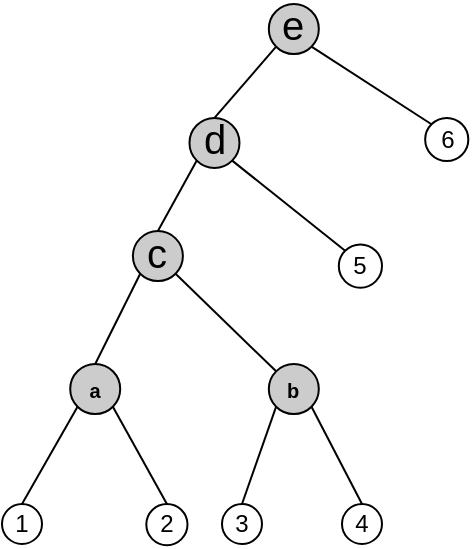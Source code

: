 <mxfile version="22.1.21" type="github">
  <diagram name="Page-1" id="9nLId5k3Yff63Bz5OH_D">
    <mxGraphModel dx="-207" dy="1472" grid="1" gridSize="10" guides="1" tooltips="1" connect="1" arrows="1" fold="1" page="1" pageScale="1" pageWidth="850" pageHeight="1100" math="0" shadow="0">
      <root>
        <mxCell id="0" />
        <mxCell id="1" parent="0" />
        <mxCell id="TPjln3N7VkVI3ZfMpHSB-58" value="&lt;b style=&quot;font-size: 10px;&quot;&gt;b&lt;br style=&quot;font-size: 10px;&quot;&gt;&lt;/b&gt;" style="ellipse;whiteSpace=wrap;html=1;aspect=fixed;fontSize=10;fillColor=#CCCCCC;" parent="1" vertex="1">
          <mxGeometry x="1053.41" y="-669.994" width="25" height="25" as="geometry" />
        </mxCell>
        <mxCell id="TPjln3N7VkVI3ZfMpHSB-59" value="&lt;span style=&quot;font-size: 20px;&quot;&gt;&lt;font style=&quot;font-size: 20px;&quot;&gt;e&lt;/font&gt;&lt;br style=&quot;font-size: 20px;&quot;&gt;&lt;/span&gt;" style="ellipse;whiteSpace=wrap;html=1;aspect=fixed;fontSize=20;fillColor=#CCCCCC;verticalAlign=bottom;fontStyle=0" parent="1" vertex="1">
          <mxGeometry x="1053.411" y="-850" width="25" height="25" as="geometry" />
        </mxCell>
        <mxCell id="TPjln3N7VkVI3ZfMpHSB-60" value="1" style="ellipse;whiteSpace=wrap;html=1;aspect=fixed;fontSize=12;" parent="1" vertex="1">
          <mxGeometry x="920" y="-600.0" width="20" height="20" as="geometry" />
        </mxCell>
        <mxCell id="TPjln3N7VkVI3ZfMpHSB-61" value="3" style="ellipse;whiteSpace=wrap;html=1;aspect=fixed;fontSize=12;" parent="1" vertex="1">
          <mxGeometry x="1030.0" y="-600.0" width="20" height="20" as="geometry" />
        </mxCell>
        <mxCell id="TPjln3N7VkVI3ZfMpHSB-62" value="4" style="ellipse;whiteSpace=wrap;html=1;aspect=fixed;fontSize=12;" parent="1" vertex="1">
          <mxGeometry x="1090.0" y="-600.0" width="20" height="20" as="geometry" />
        </mxCell>
        <mxCell id="TPjln3N7VkVI3ZfMpHSB-63" value="5" style="ellipse;whiteSpace=wrap;html=1;aspect=fixed;fontSize=12;" parent="1" vertex="1">
          <mxGeometry x="1088.414" y="-729.75" width="21.581" height="21.581" as="geometry" />
        </mxCell>
        <mxCell id="TPjln3N7VkVI3ZfMpHSB-65" value="&lt;b style=&quot;font-size: 10px;&quot;&gt;a&lt;br style=&quot;font-size: 10px;&quot;&gt;&lt;/b&gt;" style="ellipse;whiteSpace=wrap;html=1;aspect=fixed;fontSize=10;fillColor=#CCCCCC;" parent="1" vertex="1">
          <mxGeometry x="954.103" y="-669.998" width="25" height="25" as="geometry" />
        </mxCell>
        <mxCell id="TPjln3N7VkVI3ZfMpHSB-66" value="2" style="ellipse;whiteSpace=wrap;html=1;aspect=fixed;fontSize=12;" parent="1" vertex="1">
          <mxGeometry x="992.16" y="-600.0" width="20.581" height="20.58" as="geometry" />
        </mxCell>
        <mxCell id="TPjln3N7VkVI3ZfMpHSB-68" value="6" style="ellipse;whiteSpace=wrap;html=1;aspect=fixed;fontSize=12;" parent="1" vertex="1">
          <mxGeometry x="1131.584" y="-793.04" width="21.581" height="21.581" as="geometry" />
        </mxCell>
        <mxCell id="TPjln3N7VkVI3ZfMpHSB-69" value="&lt;span style=&quot;font-size: 20px;&quot;&gt;&lt;font style=&quot;font-size: 20px;&quot;&gt;d&lt;/font&gt;&lt;br style=&quot;font-size: 20px;&quot;&gt;&lt;/span&gt;" style="ellipse;whiteSpace=wrap;html=1;aspect=fixed;fontSize=20;fillColor=#CCCCCC;verticalAlign=bottom;fontStyle=0" parent="1" vertex="1">
          <mxGeometry x="1013.741" y="-793.04" width="25" height="25" as="geometry" />
        </mxCell>
        <mxCell id="TPjln3N7VkVI3ZfMpHSB-70" value="&lt;span style=&quot;font-size: 20px;&quot;&gt;&lt;span style=&quot;font-size: 20px;&quot;&gt;c&lt;/span&gt;&lt;br style=&quot;font-size: 20px;&quot;&gt;&lt;/span&gt;" style="ellipse;whiteSpace=wrap;html=1;fontSize=20;fillColor=#CCCCCC;aspect=fixed;align=center;verticalAlign=bottom;fontStyle=0" parent="1" vertex="1">
          <mxGeometry x="985.451" y="-736.46" width="25" height="25" as="geometry" />
        </mxCell>
        <mxCell id="TPjln3N7VkVI3ZfMpHSB-71" value="" style="endArrow=none;html=1;rounded=0;entryX=1;entryY=1;entryDx=0;entryDy=0;exitX=0.5;exitY=0;exitDx=0;exitDy=0;" parent="1" source="TPjln3N7VkVI3ZfMpHSB-66" target="TPjln3N7VkVI3ZfMpHSB-65" edge="1">
          <mxGeometry width="50" height="50" relative="1" as="geometry">
            <mxPoint x="1170" y="-690" as="sourcePoint" />
            <mxPoint x="1220" y="-740" as="targetPoint" />
          </mxGeometry>
        </mxCell>
        <mxCell id="TPjln3N7VkVI3ZfMpHSB-72" value="" style="endArrow=none;html=1;rounded=0;exitX=0;exitY=1;exitDx=0;exitDy=0;entryX=0.5;entryY=0;entryDx=0;entryDy=0;" parent="1" source="TPjln3N7VkVI3ZfMpHSB-65" target="TPjln3N7VkVI3ZfMpHSB-60" edge="1">
          <mxGeometry width="50" height="50" relative="1" as="geometry">
            <mxPoint x="1100" y="-660" as="sourcePoint" />
            <mxPoint x="1150" y="-710" as="targetPoint" />
          </mxGeometry>
        </mxCell>
        <mxCell id="TPjln3N7VkVI3ZfMpHSB-73" value="" style="endArrow=none;html=1;rounded=0;exitX=1;exitY=1;exitDx=0;exitDy=0;entryX=0;entryY=0;entryDx=0;entryDy=0;" parent="1" source="TPjln3N7VkVI3ZfMpHSB-70" target="TPjln3N7VkVI3ZfMpHSB-58" edge="1">
          <mxGeometry width="50" height="50" relative="1" as="geometry">
            <mxPoint x="1130" y="-680" as="sourcePoint" />
            <mxPoint x="1180" y="-730" as="targetPoint" />
          </mxGeometry>
        </mxCell>
        <mxCell id="TPjln3N7VkVI3ZfMpHSB-74" value="" style="endArrow=none;html=1;rounded=0;entryX=1;entryY=1;entryDx=0;entryDy=0;exitX=0;exitY=0;exitDx=0;exitDy=0;" parent="1" source="TPjln3N7VkVI3ZfMpHSB-63" target="TPjln3N7VkVI3ZfMpHSB-69" edge="1">
          <mxGeometry width="50" height="50" relative="1" as="geometry">
            <mxPoint x="1130" y="-680" as="sourcePoint" />
            <mxPoint x="1180" y="-730" as="targetPoint" />
          </mxGeometry>
        </mxCell>
        <mxCell id="TPjln3N7VkVI3ZfMpHSB-75" value="" style="endArrow=none;html=1;rounded=0;entryX=1;entryY=1;entryDx=0;entryDy=0;exitX=0;exitY=0;exitDx=0;exitDy=0;" parent="1" source="TPjln3N7VkVI3ZfMpHSB-68" target="TPjln3N7VkVI3ZfMpHSB-59" edge="1">
          <mxGeometry width="50" height="50" relative="1" as="geometry">
            <mxPoint x="1130" y="-680" as="sourcePoint" />
            <mxPoint x="1180" y="-730" as="targetPoint" />
          </mxGeometry>
        </mxCell>
        <mxCell id="TPjln3N7VkVI3ZfMpHSB-77" value="" style="endArrow=none;html=1;rounded=0;entryX=0;entryY=1;entryDx=0;entryDy=0;exitX=0.5;exitY=0;exitDx=0;exitDy=0;" parent="1" source="TPjln3N7VkVI3ZfMpHSB-65" target="TPjln3N7VkVI3ZfMpHSB-70" edge="1">
          <mxGeometry width="50" height="50" relative="1" as="geometry">
            <mxPoint x="1080" y="-670" as="sourcePoint" />
            <mxPoint x="1130" y="-720" as="targetPoint" />
          </mxGeometry>
        </mxCell>
        <mxCell id="TPjln3N7VkVI3ZfMpHSB-78" value="" style="endArrow=none;html=1;rounded=0;entryX=0;entryY=1;entryDx=0;entryDy=0;exitX=0.5;exitY=0;exitDx=0;exitDy=0;" parent="1" source="TPjln3N7VkVI3ZfMpHSB-70" target="TPjln3N7VkVI3ZfMpHSB-69" edge="1">
          <mxGeometry width="50" height="50" relative="1" as="geometry">
            <mxPoint x="1080" y="-670" as="sourcePoint" />
            <mxPoint x="1130" y="-720" as="targetPoint" />
          </mxGeometry>
        </mxCell>
        <mxCell id="TPjln3N7VkVI3ZfMpHSB-79" value="" style="endArrow=none;html=1;rounded=0;entryX=0;entryY=1;entryDx=0;entryDy=0;exitX=0.5;exitY=0;exitDx=0;exitDy=0;" parent="1" source="TPjln3N7VkVI3ZfMpHSB-69" target="TPjln3N7VkVI3ZfMpHSB-59" edge="1">
          <mxGeometry width="50" height="50" relative="1" as="geometry">
            <mxPoint x="1080" y="-670" as="sourcePoint" />
            <mxPoint x="1130" y="-720" as="targetPoint" />
          </mxGeometry>
        </mxCell>
        <mxCell id="VCHobz935w4u5iutOep8-5" value="" style="endArrow=none;html=1;rounded=0;entryX=0;entryY=1;entryDx=0;entryDy=0;exitX=0.5;exitY=0;exitDx=0;exitDy=0;" edge="1" parent="1" source="TPjln3N7VkVI3ZfMpHSB-61" target="TPjln3N7VkVI3ZfMpHSB-58">
          <mxGeometry width="50" height="50" relative="1" as="geometry">
            <mxPoint x="1080" y="-660" as="sourcePoint" />
            <mxPoint x="1130" y="-710" as="targetPoint" />
          </mxGeometry>
        </mxCell>
        <mxCell id="VCHobz935w4u5iutOep8-6" value="" style="endArrow=none;html=1;rounded=0;entryX=0.5;entryY=0;entryDx=0;entryDy=0;exitX=1;exitY=1;exitDx=0;exitDy=0;" edge="1" parent="1" source="TPjln3N7VkVI3ZfMpHSB-58" target="TPjln3N7VkVI3ZfMpHSB-62">
          <mxGeometry width="50" height="50" relative="1" as="geometry">
            <mxPoint x="1080" y="-660" as="sourcePoint" />
            <mxPoint x="1130" y="-710" as="targetPoint" />
          </mxGeometry>
        </mxCell>
      </root>
    </mxGraphModel>
  </diagram>
</mxfile>
